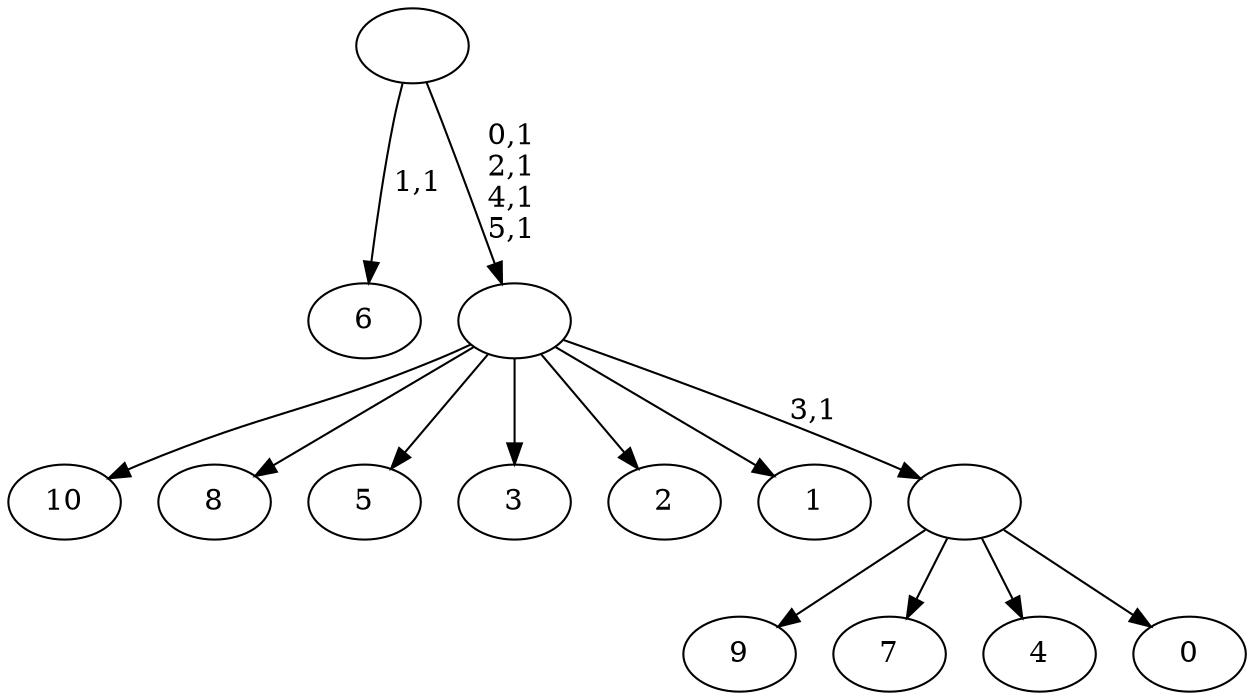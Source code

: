 digraph T {
	17 [label="10"]
	16 [label="9"]
	15 [label="8"]
	14 [label="7"]
	13 [label="6"]
	11 [label="5"]
	10 [label="4"]
	9 [label="3"]
	8 [label="2"]
	7 [label="1"]
	6 [label="0"]
	5 [label=""]
	4 [label=""]
	0 [label=""]
	5 -> 16 [label=""]
	5 -> 14 [label=""]
	5 -> 10 [label=""]
	5 -> 6 [label=""]
	4 -> 17 [label=""]
	4 -> 15 [label=""]
	4 -> 11 [label=""]
	4 -> 9 [label=""]
	4 -> 8 [label=""]
	4 -> 7 [label=""]
	4 -> 5 [label="3,1"]
	0 -> 4 [label="0,1\n2,1\n4,1\n5,1"]
	0 -> 13 [label="1,1"]
}
